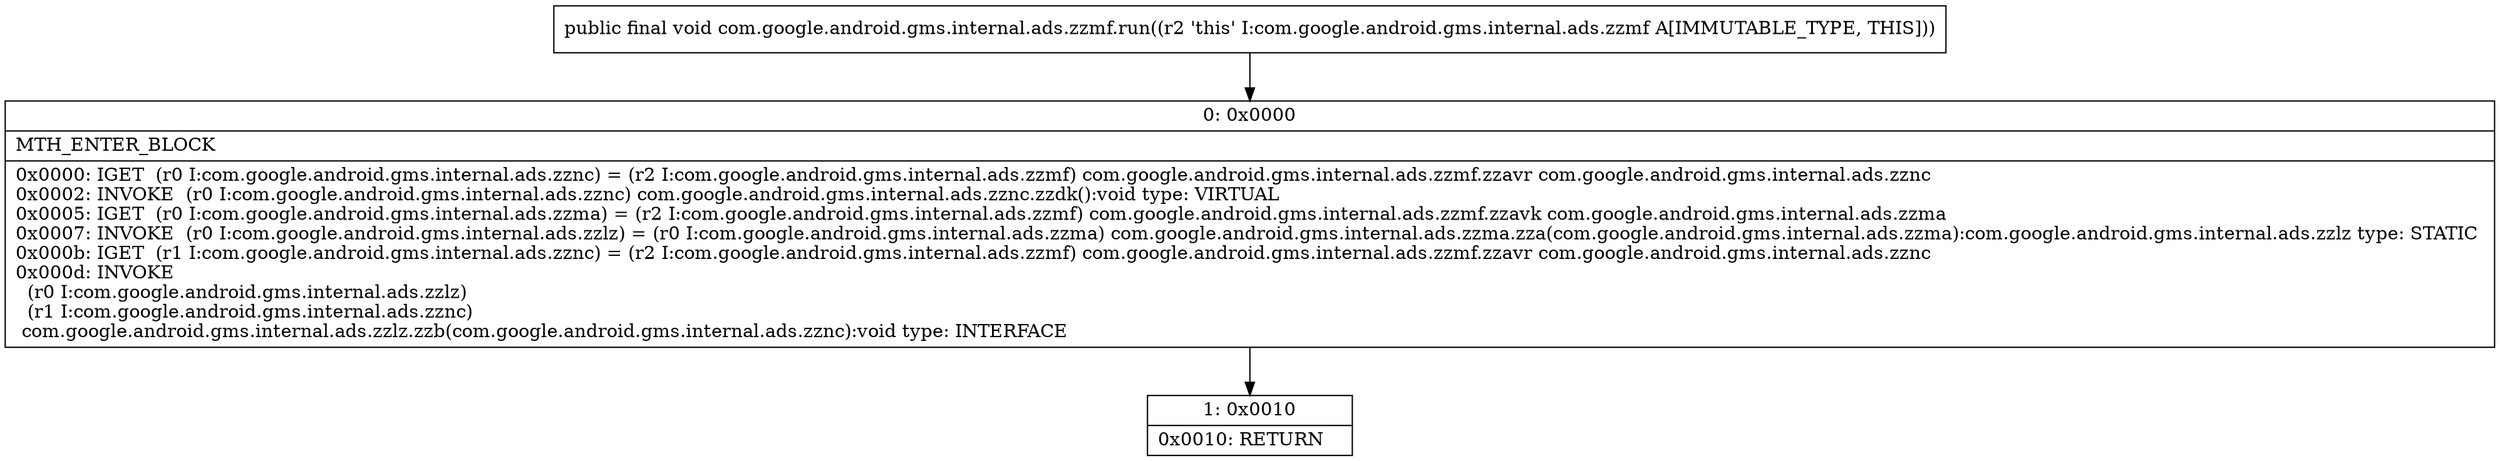 digraph "CFG forcom.google.android.gms.internal.ads.zzmf.run()V" {
Node_0 [shape=record,label="{0\:\ 0x0000|MTH_ENTER_BLOCK\l|0x0000: IGET  (r0 I:com.google.android.gms.internal.ads.zznc) = (r2 I:com.google.android.gms.internal.ads.zzmf) com.google.android.gms.internal.ads.zzmf.zzavr com.google.android.gms.internal.ads.zznc \l0x0002: INVOKE  (r0 I:com.google.android.gms.internal.ads.zznc) com.google.android.gms.internal.ads.zznc.zzdk():void type: VIRTUAL \l0x0005: IGET  (r0 I:com.google.android.gms.internal.ads.zzma) = (r2 I:com.google.android.gms.internal.ads.zzmf) com.google.android.gms.internal.ads.zzmf.zzavk com.google.android.gms.internal.ads.zzma \l0x0007: INVOKE  (r0 I:com.google.android.gms.internal.ads.zzlz) = (r0 I:com.google.android.gms.internal.ads.zzma) com.google.android.gms.internal.ads.zzma.zza(com.google.android.gms.internal.ads.zzma):com.google.android.gms.internal.ads.zzlz type: STATIC \l0x000b: IGET  (r1 I:com.google.android.gms.internal.ads.zznc) = (r2 I:com.google.android.gms.internal.ads.zzmf) com.google.android.gms.internal.ads.zzmf.zzavr com.google.android.gms.internal.ads.zznc \l0x000d: INVOKE  \l  (r0 I:com.google.android.gms.internal.ads.zzlz)\l  (r1 I:com.google.android.gms.internal.ads.zznc)\l com.google.android.gms.internal.ads.zzlz.zzb(com.google.android.gms.internal.ads.zznc):void type: INTERFACE \l}"];
Node_1 [shape=record,label="{1\:\ 0x0010|0x0010: RETURN   \l}"];
MethodNode[shape=record,label="{public final void com.google.android.gms.internal.ads.zzmf.run((r2 'this' I:com.google.android.gms.internal.ads.zzmf A[IMMUTABLE_TYPE, THIS])) }"];
MethodNode -> Node_0;
Node_0 -> Node_1;
}

